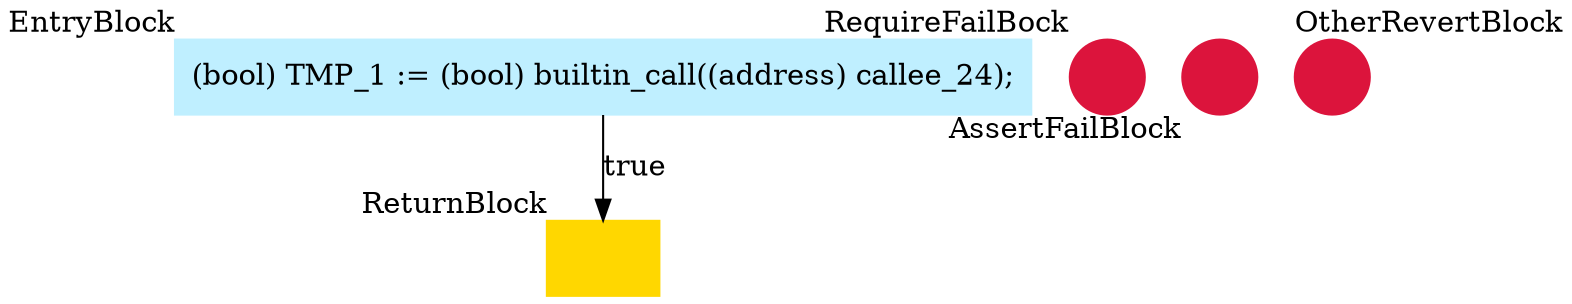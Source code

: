 digraph Fun{
   EntryBlock [label="(bool) TMP_1 := (bool) builtin_call((address) callee_24);",style=filled,color=lightblue1,shape="box", xlabel="EntryBlock"];
   ReturnBlock [label="",shape="box",style=filled,color=gold, xlabel="ReturnBlock"];
   RequireFailBock [label="",shape="circle",style=filled,color=crimson, xlabel="RequireFailBock"];
   AssertFailBlock [label="",shape="circle",style=filled,color=crimson, xlabel="AssertFailBlock"];
   OtherRevertBlock [label="",shape="circle",style=filled,color=crimson, xlabel="OtherRevertBlock"];
   EntryBlock -> ReturnBlock[label="true"];
}
